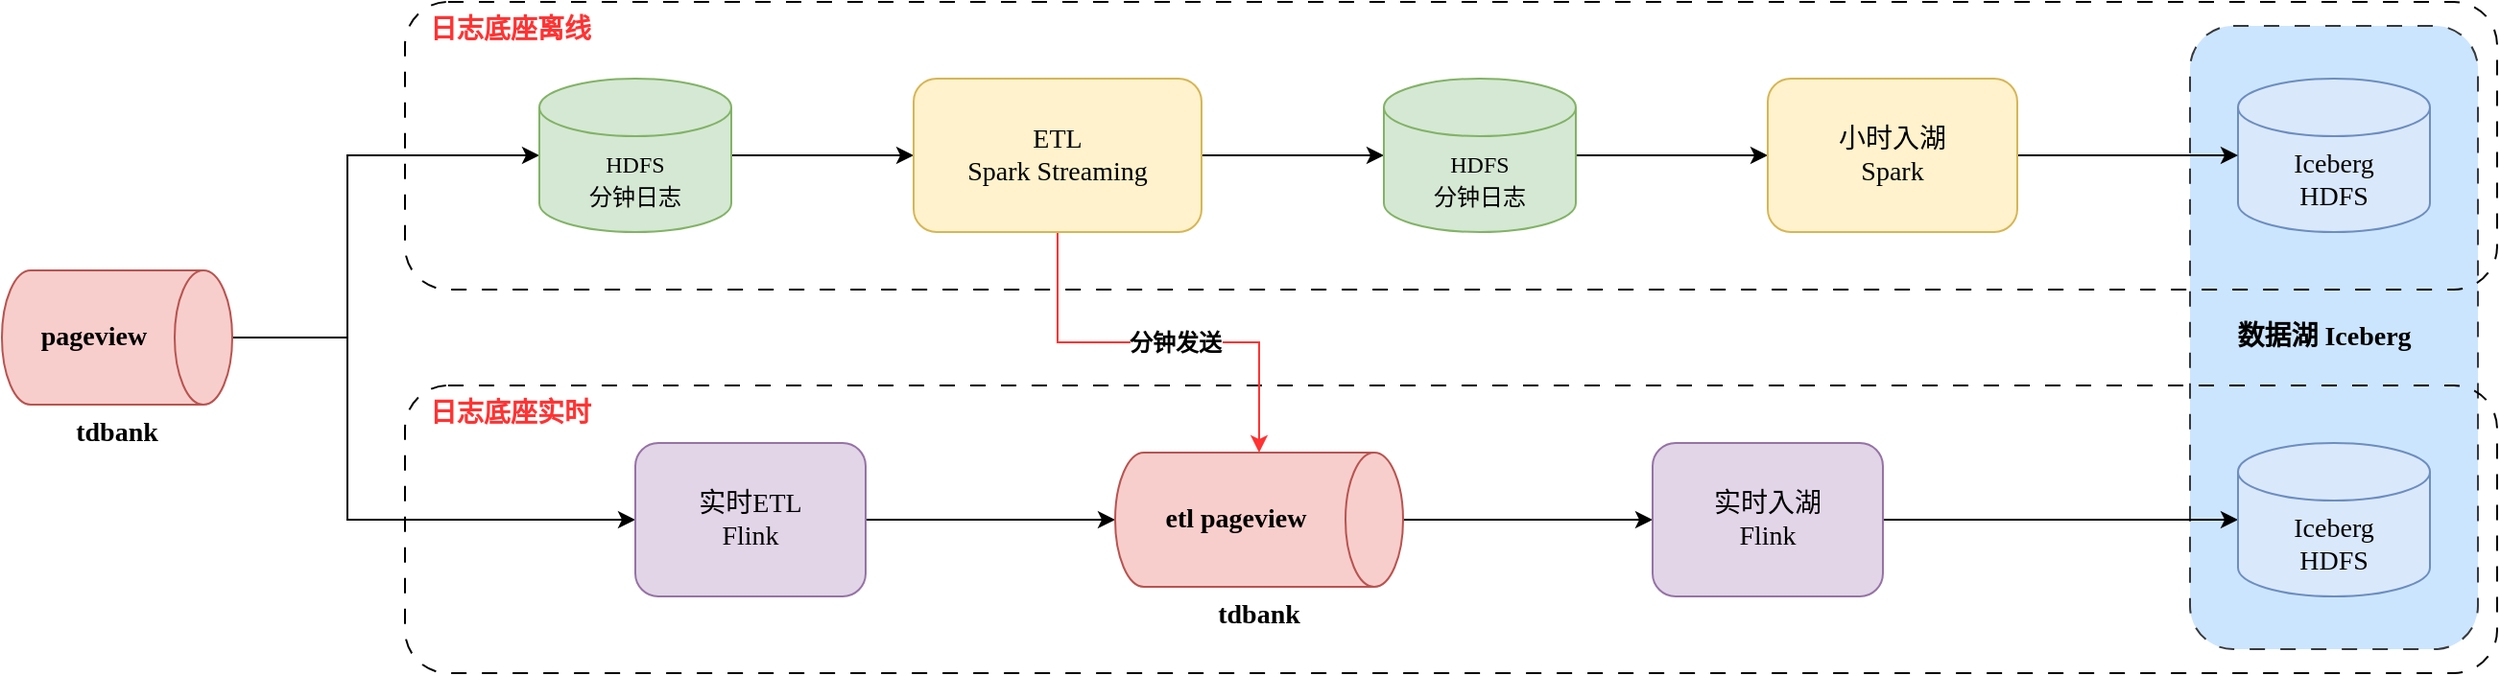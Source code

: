 <mxfile version="20.8.5" type="github">
  <diagram id="W1gtHZHEk-VzK49k9rLr" name="Page-1">
    <mxGraphModel dx="1962" dy="922" grid="1" gridSize="10" guides="1" tooltips="1" connect="1" arrows="1" fold="1" page="0" pageScale="1" pageWidth="850" pageHeight="1100" math="0" shadow="0">
      <root>
        <mxCell id="0" />
        <mxCell id="1" parent="0" />
        <mxCell id="xAIOd0ErEvqK_eipaosE-27" value="" style="rounded=1;whiteSpace=wrap;html=1;fontFamily=Times New Roman;fontSize=14;fillColor=#cce5ff;dashed=1;dashPattern=8 8;strokeColor=#36393d;" vertex="1" parent="1">
          <mxGeometry x="1000" y="312.5" width="150" height="325" as="geometry" />
        </mxCell>
        <mxCell id="xAIOd0ErEvqK_eipaosE-24" value="" style="rounded=1;whiteSpace=wrap;html=1;fontFamily=Times New Roman;fontSize=14;fillColor=none;dashed=1;dashPattern=8 8;" vertex="1" parent="1">
          <mxGeometry x="70" y="500" width="1090" height="150" as="geometry" />
        </mxCell>
        <mxCell id="xAIOd0ErEvqK_eipaosE-13" value="" style="rounded=1;whiteSpace=wrap;html=1;fontFamily=Times New Roman;fontSize=14;fillColor=none;dashed=1;dashPattern=8 8;" vertex="1" parent="1">
          <mxGeometry x="70" y="300" width="1090" height="150" as="geometry" />
        </mxCell>
        <mxCell id="xAIOd0ErEvqK_eipaosE-3" style="edgeStyle=orthogonalEdgeStyle;rounded=0;orthogonalLoop=1;jettySize=auto;html=1;exitX=0.5;exitY=0;exitDx=0;exitDy=0;exitPerimeter=0;entryX=0;entryY=0.5;entryDx=0;entryDy=0;entryPerimeter=0;fontFamily=Times New Roman;fontSize=14;" edge="1" parent="1" source="xAIOd0ErEvqK_eipaosE-1" target="xAIOd0ErEvqK_eipaosE-2">
          <mxGeometry relative="1" as="geometry">
            <Array as="points">
              <mxPoint x="40" y="475" />
              <mxPoint x="40" y="380" />
            </Array>
          </mxGeometry>
        </mxCell>
        <mxCell id="xAIOd0ErEvqK_eipaosE-17" style="edgeStyle=orthogonalEdgeStyle;rounded=0;orthogonalLoop=1;jettySize=auto;html=1;exitX=0.5;exitY=0;exitDx=0;exitDy=0;exitPerimeter=0;entryX=0;entryY=0.5;entryDx=0;entryDy=0;fontFamily=Times New Roman;fontSize=14;fontColor=#FF3333;" edge="1" parent="1" source="xAIOd0ErEvqK_eipaosE-1" target="xAIOd0ErEvqK_eipaosE-16">
          <mxGeometry relative="1" as="geometry">
            <Array as="points">
              <mxPoint x="40" y="475" />
              <mxPoint x="40" y="570" />
            </Array>
          </mxGeometry>
        </mxCell>
        <mxCell id="xAIOd0ErEvqK_eipaosE-1" value="&lt;font style=&quot;font-size: 14px;&quot; face=&quot;Times New Roman&quot;&gt;&lt;b&gt;pageview&lt;/b&gt;&lt;/font&gt;" style="shape=cylinder3;whiteSpace=wrap;html=1;boundedLbl=1;backgroundOutline=1;size=15;direction=south;fillColor=#f8cecc;strokeColor=#b85450;" vertex="1" parent="1">
          <mxGeometry x="-140" y="440" width="120" height="70" as="geometry" />
        </mxCell>
        <mxCell id="xAIOd0ErEvqK_eipaosE-5" style="edgeStyle=orthogonalEdgeStyle;rounded=0;orthogonalLoop=1;jettySize=auto;html=1;exitX=1;exitY=0.5;exitDx=0;exitDy=0;exitPerimeter=0;fontFamily=Times New Roman;fontSize=14;" edge="1" parent="1" source="xAIOd0ErEvqK_eipaosE-2" target="xAIOd0ErEvqK_eipaosE-4">
          <mxGeometry relative="1" as="geometry" />
        </mxCell>
        <mxCell id="xAIOd0ErEvqK_eipaosE-2" value="&lt;font style=&quot;font-size: 12px;&quot;&gt;HDFS&lt;br&gt;分钟日志&lt;/font&gt;" style="shape=cylinder3;whiteSpace=wrap;html=1;boundedLbl=1;backgroundOutline=1;size=15;fontFamily=Times New Roman;fontSize=14;fillColor=#d5e8d4;strokeColor=#82b366;" vertex="1" parent="1">
          <mxGeometry x="140" y="340" width="100" height="80" as="geometry" />
        </mxCell>
        <mxCell id="xAIOd0ErEvqK_eipaosE-8" style="edgeStyle=orthogonalEdgeStyle;rounded=0;orthogonalLoop=1;jettySize=auto;html=1;exitX=1;exitY=0.5;exitDx=0;exitDy=0;entryX=0;entryY=0.5;entryDx=0;entryDy=0;entryPerimeter=0;fontFamily=Times New Roman;fontSize=14;" edge="1" parent="1" source="xAIOd0ErEvqK_eipaosE-4" target="xAIOd0ErEvqK_eipaosE-7">
          <mxGeometry relative="1" as="geometry" />
        </mxCell>
        <mxCell id="xAIOd0ErEvqK_eipaosE-29" style="edgeStyle=orthogonalEdgeStyle;rounded=0;orthogonalLoop=1;jettySize=auto;html=1;entryX=0;entryY=0.5;entryDx=0;entryDy=0;entryPerimeter=0;fontFamily=Times New Roman;fontSize=14;fontColor=#FF3333;strokeColor=#FF3333;" edge="1" parent="1" source="xAIOd0ErEvqK_eipaosE-4" target="xAIOd0ErEvqK_eipaosE-18">
          <mxGeometry relative="1" as="geometry" />
        </mxCell>
        <mxCell id="xAIOd0ErEvqK_eipaosE-36" value="&lt;font face=&quot;Times New Roman&quot;&gt;&lt;b&gt;分钟发送&lt;/b&gt;&lt;/font&gt;" style="edgeLabel;html=1;align=center;verticalAlign=middle;resizable=0;points=[];fontSize=12;fontFamily=Comic Sans MS;fontColor=#000000;" vertex="1" connectable="0" parent="xAIOd0ErEvqK_eipaosE-29">
          <mxGeometry x="0.077" relative="1" as="geometry">
            <mxPoint as="offset" />
          </mxGeometry>
        </mxCell>
        <mxCell id="xAIOd0ErEvqK_eipaosE-4" value="ETL&lt;br&gt;Spark Streaming" style="rounded=1;whiteSpace=wrap;html=1;fontFamily=Times New Roman;fontSize=14;fillColor=#fff2cc;strokeColor=#d6b656;" vertex="1" parent="1">
          <mxGeometry x="335" y="340" width="150" height="80" as="geometry" />
        </mxCell>
        <mxCell id="xAIOd0ErEvqK_eipaosE-11" style="edgeStyle=orthogonalEdgeStyle;rounded=0;orthogonalLoop=1;jettySize=auto;html=1;exitX=1;exitY=0.5;exitDx=0;exitDy=0;exitPerimeter=0;entryX=0;entryY=0.5;entryDx=0;entryDy=0;fontFamily=Times New Roman;fontSize=14;" edge="1" parent="1" source="xAIOd0ErEvqK_eipaosE-7" target="xAIOd0ErEvqK_eipaosE-10">
          <mxGeometry relative="1" as="geometry" />
        </mxCell>
        <mxCell id="xAIOd0ErEvqK_eipaosE-7" value="&lt;font style=&quot;font-size: 12px;&quot;&gt;HDFS&lt;br style=&quot;border-color: var(--border-color);&quot;&gt;分钟日志&lt;/font&gt;" style="shape=cylinder3;whiteSpace=wrap;html=1;boundedLbl=1;backgroundOutline=1;size=15;fontFamily=Times New Roman;fontSize=14;fillColor=#d5e8d4;strokeColor=#82b366;" vertex="1" parent="1">
          <mxGeometry x="580" y="340" width="100" height="80" as="geometry" />
        </mxCell>
        <mxCell id="xAIOd0ErEvqK_eipaosE-9" value="Iceberg&lt;br&gt;HDFS" style="shape=cylinder3;whiteSpace=wrap;html=1;boundedLbl=1;backgroundOutline=1;size=15;fontFamily=Times New Roman;fontSize=14;fillColor=#dae8fc;strokeColor=#6c8ebf;" vertex="1" parent="1">
          <mxGeometry x="1025" y="340" width="100" height="80" as="geometry" />
        </mxCell>
        <mxCell id="xAIOd0ErEvqK_eipaosE-12" style="edgeStyle=orthogonalEdgeStyle;rounded=0;orthogonalLoop=1;jettySize=auto;html=1;exitX=1;exitY=0.5;exitDx=0;exitDy=0;entryX=0;entryY=0.5;entryDx=0;entryDy=0;entryPerimeter=0;fontFamily=Times New Roman;fontSize=14;" edge="1" parent="1" source="xAIOd0ErEvqK_eipaosE-10" target="xAIOd0ErEvqK_eipaosE-9">
          <mxGeometry relative="1" as="geometry" />
        </mxCell>
        <mxCell id="xAIOd0ErEvqK_eipaosE-10" value="小时入湖&lt;br&gt;Spark" style="rounded=1;whiteSpace=wrap;html=1;fontFamily=Times New Roman;fontSize=14;fillColor=#fff2cc;strokeColor=#d6b656;" vertex="1" parent="1">
          <mxGeometry x="780" y="340" width="130" height="80" as="geometry" />
        </mxCell>
        <mxCell id="xAIOd0ErEvqK_eipaosE-15" value="&lt;b&gt;&lt;font color=&quot;#ff3333&quot;&gt;日志底座离线&lt;/font&gt;&lt;/b&gt;" style="text;html=1;strokeColor=none;fillColor=none;align=center;verticalAlign=middle;whiteSpace=wrap;rounded=0;dashed=1;dashPattern=8 8;fontFamily=Times New Roman;fontSize=14;" vertex="1" parent="1">
          <mxGeometry x="80" y="300" width="90" height="30" as="geometry" />
        </mxCell>
        <mxCell id="xAIOd0ErEvqK_eipaosE-19" style="edgeStyle=orthogonalEdgeStyle;rounded=0;orthogonalLoop=1;jettySize=auto;html=1;exitX=1;exitY=0.5;exitDx=0;exitDy=0;entryX=0.5;entryY=1;entryDx=0;entryDy=0;entryPerimeter=0;fontFamily=Times New Roman;fontSize=14;fontColor=#FF3333;" edge="1" parent="1" source="xAIOd0ErEvqK_eipaosE-16" target="xAIOd0ErEvqK_eipaosE-18">
          <mxGeometry relative="1" as="geometry" />
        </mxCell>
        <mxCell id="xAIOd0ErEvqK_eipaosE-16" value="实时ETL&lt;br&gt;Flink" style="rounded=1;whiteSpace=wrap;html=1;fontFamily=Times New Roman;fontSize=14;fillColor=#e1d5e7;strokeColor=#9673a6;" vertex="1" parent="1">
          <mxGeometry x="190" y="530" width="120" height="80" as="geometry" />
        </mxCell>
        <mxCell id="xAIOd0ErEvqK_eipaosE-21" style="edgeStyle=orthogonalEdgeStyle;rounded=0;orthogonalLoop=1;jettySize=auto;html=1;exitX=0.5;exitY=0;exitDx=0;exitDy=0;exitPerimeter=0;entryX=0;entryY=0.5;entryDx=0;entryDy=0;fontFamily=Times New Roman;fontSize=14;fontColor=#FF3333;" edge="1" parent="1" source="xAIOd0ErEvqK_eipaosE-18" target="xAIOd0ErEvqK_eipaosE-20">
          <mxGeometry relative="1" as="geometry" />
        </mxCell>
        <mxCell id="xAIOd0ErEvqK_eipaosE-18" value="&lt;font style=&quot;font-size: 14px;&quot; face=&quot;Times New Roman&quot;&gt;&lt;b&gt;etl pageview&lt;/b&gt;&lt;/font&gt;" style="shape=cylinder3;whiteSpace=wrap;html=1;boundedLbl=1;backgroundOutline=1;size=15;direction=south;fillColor=#f8cecc;strokeColor=#b85450;fillStyle=auto;shadow=0;" vertex="1" parent="1">
          <mxGeometry x="440" y="535" width="150" height="70" as="geometry" />
        </mxCell>
        <mxCell id="xAIOd0ErEvqK_eipaosE-23" style="edgeStyle=orthogonalEdgeStyle;rounded=0;orthogonalLoop=1;jettySize=auto;html=1;exitX=1;exitY=0.5;exitDx=0;exitDy=0;entryX=0;entryY=0.5;entryDx=0;entryDy=0;entryPerimeter=0;fontFamily=Times New Roman;fontSize=14;fontColor=#FF3333;" edge="1" parent="1" source="xAIOd0ErEvqK_eipaosE-20" target="xAIOd0ErEvqK_eipaosE-22">
          <mxGeometry relative="1" as="geometry" />
        </mxCell>
        <mxCell id="xAIOd0ErEvqK_eipaosE-20" value="实时入湖&lt;br&gt;Flink" style="rounded=1;whiteSpace=wrap;html=1;fontFamily=Times New Roman;fontSize=14;fillColor=#e1d5e7;strokeColor=#9673a6;" vertex="1" parent="1">
          <mxGeometry x="720" y="530" width="120" height="80" as="geometry" />
        </mxCell>
        <mxCell id="xAIOd0ErEvqK_eipaosE-22" value="Iceberg&lt;br style=&quot;border-color: var(--border-color);&quot;&gt;HDFS" style="shape=cylinder3;whiteSpace=wrap;html=1;boundedLbl=1;backgroundOutline=1;size=15;fontFamily=Times New Roman;fontSize=14;fillColor=#dae8fc;strokeColor=#6c8ebf;" vertex="1" parent="1">
          <mxGeometry x="1025" y="530" width="100" height="80" as="geometry" />
        </mxCell>
        <mxCell id="xAIOd0ErEvqK_eipaosE-25" value="&lt;b&gt;&lt;font color=&quot;#ff3333&quot;&gt;日志底座实时&lt;/font&gt;&lt;/b&gt;" style="text;html=1;strokeColor=none;fillColor=none;align=center;verticalAlign=middle;whiteSpace=wrap;rounded=0;dashed=1;dashPattern=8 8;fontFamily=Times New Roman;fontSize=14;" vertex="1" parent="1">
          <mxGeometry x="80" y="500" width="90" height="30" as="geometry" />
        </mxCell>
        <mxCell id="xAIOd0ErEvqK_eipaosE-28" value="&lt;b&gt;&lt;font color=&quot;#000000&quot;&gt;数据湖 Iceberg&lt;/font&gt;&lt;/b&gt;" style="text;html=1;strokeColor=none;fillColor=none;align=center;verticalAlign=middle;whiteSpace=wrap;rounded=0;dashed=1;dashPattern=8 8;fontFamily=Times New Roman;fontSize=14;fontColor=#FF3333;" vertex="1" parent="1">
          <mxGeometry x="1015" y="460" width="110" height="30" as="geometry" />
        </mxCell>
        <mxCell id="xAIOd0ErEvqK_eipaosE-34" value="&lt;b&gt;tdbank&lt;/b&gt;" style="text;html=1;strokeColor=none;fillColor=none;align=center;verticalAlign=middle;whiteSpace=wrap;rounded=0;shadow=0;dashed=1;dashPattern=8 8;sketch=0;fillStyle=auto;fontFamily=Times New Roman;fontSize=14;fontColor=#000000;" vertex="1" parent="1">
          <mxGeometry x="-110" y="510" width="60" height="30" as="geometry" />
        </mxCell>
        <mxCell id="xAIOd0ErEvqK_eipaosE-35" value="&lt;b&gt;tdbank&lt;/b&gt;" style="text;html=1;strokeColor=none;fillColor=none;align=center;verticalAlign=middle;whiteSpace=wrap;rounded=0;shadow=0;dashed=1;dashPattern=8 8;sketch=0;fillStyle=auto;fontFamily=Times New Roman;fontSize=14;fontColor=#000000;" vertex="1" parent="1">
          <mxGeometry x="485" y="605" width="60" height="30" as="geometry" />
        </mxCell>
      </root>
    </mxGraphModel>
  </diagram>
</mxfile>
